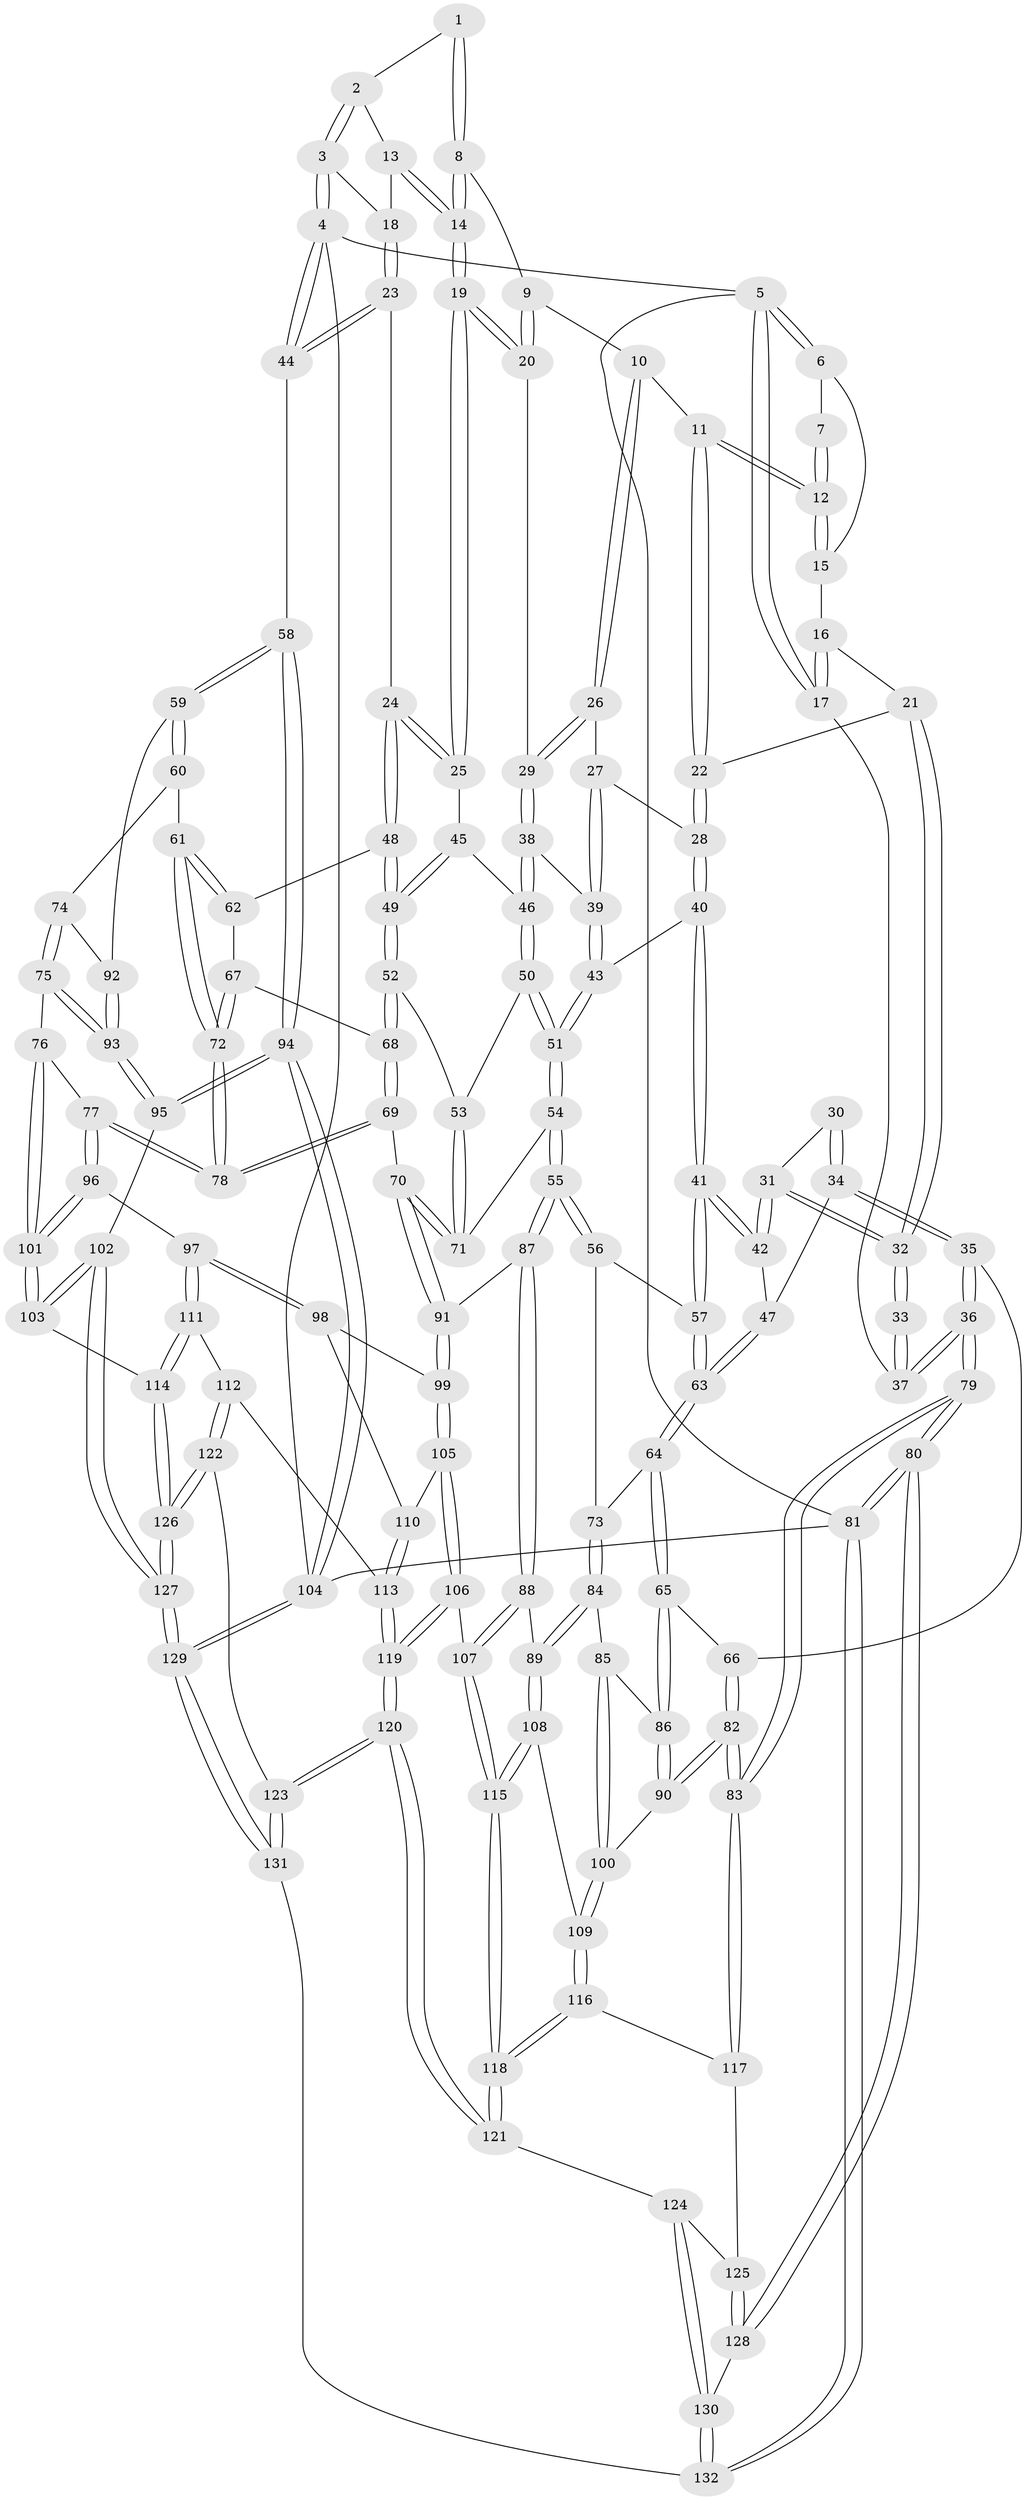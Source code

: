 // coarse degree distribution, {2: 0.0375, 3: 0.5, 4: 0.4375, 5: 0.025}
// Generated by graph-tools (version 1.1) at 2025/38/03/04/25 23:38:23]
// undirected, 132 vertices, 327 edges
graph export_dot {
  node [color=gray90,style=filled];
  1 [pos="+0.6365120412371552+0"];
  2 [pos="+0.8269007329946381+0"];
  3 [pos="+1+0"];
  4 [pos="+1+0"];
  5 [pos="+0+0"];
  6 [pos="+0.09320529786468511+0"];
  7 [pos="+0.5040900864997526+0"];
  8 [pos="+0.6392046827794267+0"];
  9 [pos="+0.5901296537420322+0.06930800926467118"];
  10 [pos="+0.43815329344437676+0.10995209780151546"];
  11 [pos="+0.41842309246636317+0.09608020775488657"];
  12 [pos="+0.4171847955790867+0.07891326518008858"];
  13 [pos="+0.8398882817427922+0.027862441949821543"];
  14 [pos="+0.7403955111484909+0.10466659637192696"];
  15 [pos="+0.2864471059578625+0.0004350243698480059"];
  16 [pos="+0.28708892942722175+0.10382808097112463"];
  17 [pos="+0+0"];
  18 [pos="+0.8771208714680729+0.09710919945938011"];
  19 [pos="+0.7463303092371935+0.19013795130618755"];
  20 [pos="+0.6088293603273249+0.1507031394132319"];
  21 [pos="+0.3012889229906137+0.1572557483471486"];
  22 [pos="+0.3115045701253778+0.15777009383666926"];
  23 [pos="+0.9084725811816293+0.1972807494378707"];
  24 [pos="+0.8125381064285319+0.23333238594125155"];
  25 [pos="+0.7542352144892644+0.20029730978633722"];
  26 [pos="+0.46202118785798574+0.15536845683675413"];
  27 [pos="+0.43202985367522767+0.2137724325327458"];
  28 [pos="+0.349445195096336+0.21650270806867944"];
  29 [pos="+0.5470849767913404+0.21497516841975103"];
  30 [pos="+0.1559795524736454+0.184006748787082"];
  31 [pos="+0.24208634667437126+0.2370415983700134"];
  32 [pos="+0.2867456988522714+0.1636166707655839"];
  33 [pos="+0.1187709032366834+0.09380935962523844"];
  34 [pos="+0.14002240982795816+0.29105954388650057"];
  35 [pos="+0.08607156515000577+0.3006198460020908"];
  36 [pos="+0+0.06863509887112404"];
  37 [pos="+0+0"];
  38 [pos="+0.5472919523330139+0.22898618693694583"];
  39 [pos="+0.43363836898593683+0.2739048470337201"];
  40 [pos="+0.37210343242386335+0.29698448142021816"];
  41 [pos="+0.35181137898853326+0.31658670512231235"];
  42 [pos="+0.23543920915471986+0.25995037884594974"];
  43 [pos="+0.4197996591076938+0.294230727543692"];
  44 [pos="+1+0.22097657991392847"];
  45 [pos="+0.6848193656455789+0.24875903388100648"];
  46 [pos="+0.5695478217774637+0.28382296768404586"];
  47 [pos="+0.19942953295918184+0.2965521743784398"];
  48 [pos="+0.8083860465602676+0.25701123757035665"];
  49 [pos="+0.6518787124745754+0.3671175375231308"];
  50 [pos="+0.5660443913165973+0.34822608868178934"];
  51 [pos="+0.5121274694044516+0.3897868350599108"];
  52 [pos="+0.6477631968192088+0.37192012452226675"];
  53 [pos="+0.6119097653710376+0.3635049971110934"];
  54 [pos="+0.4902670638368899+0.44072825161668605"];
  55 [pos="+0.46226980977119636+0.47353563574259044"];
  56 [pos="+0.37029915743612796+0.4015776473865331"];
  57 [pos="+0.3452562237594864+0.33957313903081693"];
  58 [pos="+1+0.3770435765295095"];
  59 [pos="+1+0.4195987351588388"];
  60 [pos="+0.8331786444925925+0.37972896904903214"];
  61 [pos="+0.8254007236075217+0.37523455953753326"];
  62 [pos="+0.8135505663286611+0.3441969750955685"];
  63 [pos="+0.2351211948824733+0.3856077461113296"];
  64 [pos="+0.23376367520479285+0.39296590494590194"];
  65 [pos="+0.18022267297924294+0.43908640872208676"];
  66 [pos="+0.09378179464262505+0.4103358079096369"];
  67 [pos="+0.693962139704192+0.3974982781245488"];
  68 [pos="+0.6722643439279549+0.40061729454299383"];
  69 [pos="+0.684093217723335+0.5157960419909231"];
  70 [pos="+0.6789655233875442+0.5173490704987617"];
  71 [pos="+0.6119006193745864+0.4804664856543944"];
  72 [pos="+0.7870685677557827+0.44033356616444747"];
  73 [pos="+0.2881323211139788+0.44355796538287606"];
  74 [pos="+0.892114872451297+0.5110240983086993"];
  75 [pos="+0.8411410976184531+0.5555945228841085"];
  76 [pos="+0.8216507943381898+0.5583476006935659"];
  77 [pos="+0.7593310066547165+0.5420556601261566"];
  78 [pos="+0.7585042419227124+0.5411459893365963"];
  79 [pos="+0+0.6351520820363723"];
  80 [pos="+0+1"];
  81 [pos="+0+1"];
  82 [pos="+0+0.6119268708298912"];
  83 [pos="+0+0.6350700237598"];
  84 [pos="+0.3157936243890992+0.5728614520386548"];
  85 [pos="+0.1896200192432222+0.5402021140044824"];
  86 [pos="+0.1889483145264152+0.5398921665420178"];
  87 [pos="+0.44764794561953786+0.5371198839498239"];
  88 [pos="+0.37660575223524206+0.6057633713088355"];
  89 [pos="+0.35750705586642756+0.6044260282371005"];
  90 [pos="+0.006629455434094724+0.6031935164028643"];
  91 [pos="+0.5900838816644394+0.5904206987608558"];
  92 [pos="+0.98337582950969+0.48055092628017604"];
  93 [pos="+0.9463569689250825+0.652030787595967"];
  94 [pos="+1+0.7843923229551086"];
  95 [pos="+1+0.760434711002504"];
  96 [pos="+0.7263220813855544+0.6420775707195969"];
  97 [pos="+0.6839382987876058+0.6853297926239076"];
  98 [pos="+0.6284464217746402+0.661416497493719"];
  99 [pos="+0.6014398327800571+0.6343899479927856"];
  100 [pos="+0.1877107861447408+0.6815202807395503"];
  101 [pos="+0.8300024543870431+0.7146490477456544"];
  102 [pos="+0.9125635784307555+0.7906907939722339"];
  103 [pos="+0.8581402701684211+0.7762064666716885"];
  104 [pos="+1+1"];
  105 [pos="+0.5049627412905534+0.7219894462905329"];
  106 [pos="+0.4679755937070337+0.7436320173332686"];
  107 [pos="+0.3919927145466549+0.6370030293864137"];
  108 [pos="+0.24174219756873644+0.7080937554907198"];
  109 [pos="+0.22410053023539403+0.711851262509673"];
  110 [pos="+0.5987934063006336+0.7190012143938894"];
  111 [pos="+0.7092901311387809+0.805180631153646"];
  112 [pos="+0.6425418069271494+0.8067050325011306"];
  113 [pos="+0.6188259102733628+0.8016201609246462"];
  114 [pos="+0.7140109071719973+0.8083975249146418"];
  115 [pos="+0.3088683338501851+0.8301397848291349"];
  116 [pos="+0.14359565023581033+0.8041980472659094"];
  117 [pos="+0.139844141259303+0.8068221653524685"];
  118 [pos="+0.30918086892801255+0.8316322184751928"];
  119 [pos="+0.4790614657504761+0.8116189091990644"];
  120 [pos="+0.4541493120610827+0.8691327470050034"];
  121 [pos="+0.32732995430852047+0.8638607206622638"];
  122 [pos="+0.5830211885976405+0.9353502758501215"];
  123 [pos="+0.4687864218376528+0.9101478046972278"];
  124 [pos="+0.29745335058929007+0.8943647554982617"];
  125 [pos="+0.14302188387823722+0.838080177277802"];
  126 [pos="+0.7113873194241719+1"];
  127 [pos="+0.801310345424783+1"];
  128 [pos="+0.13160511730171426+0.895085495672353"];
  129 [pos="+0.8092813269690787+1"];
  130 [pos="+0.21499821012553125+1"];
  131 [pos="+0.4157772305907198+1"];
  132 [pos="+0.21563086495039668+1"];
  1 -- 2;
  1 -- 8;
  1 -- 8;
  2 -- 3;
  2 -- 3;
  2 -- 13;
  3 -- 4;
  3 -- 4;
  3 -- 18;
  4 -- 5;
  4 -- 44;
  4 -- 44;
  4 -- 104;
  5 -- 6;
  5 -- 6;
  5 -- 17;
  5 -- 17;
  5 -- 81;
  6 -- 7;
  6 -- 15;
  7 -- 12;
  7 -- 12;
  8 -- 9;
  8 -- 14;
  8 -- 14;
  9 -- 10;
  9 -- 20;
  9 -- 20;
  10 -- 11;
  10 -- 26;
  10 -- 26;
  11 -- 12;
  11 -- 12;
  11 -- 22;
  11 -- 22;
  12 -- 15;
  12 -- 15;
  13 -- 14;
  13 -- 14;
  13 -- 18;
  14 -- 19;
  14 -- 19;
  15 -- 16;
  16 -- 17;
  16 -- 17;
  16 -- 21;
  17 -- 37;
  18 -- 23;
  18 -- 23;
  19 -- 20;
  19 -- 20;
  19 -- 25;
  19 -- 25;
  20 -- 29;
  21 -- 22;
  21 -- 32;
  21 -- 32;
  22 -- 28;
  22 -- 28;
  23 -- 24;
  23 -- 44;
  23 -- 44;
  24 -- 25;
  24 -- 25;
  24 -- 48;
  24 -- 48;
  25 -- 45;
  26 -- 27;
  26 -- 29;
  26 -- 29;
  27 -- 28;
  27 -- 39;
  27 -- 39;
  28 -- 40;
  28 -- 40;
  29 -- 38;
  29 -- 38;
  30 -- 31;
  30 -- 34;
  30 -- 34;
  31 -- 32;
  31 -- 32;
  31 -- 42;
  31 -- 42;
  32 -- 33;
  32 -- 33;
  33 -- 37;
  33 -- 37;
  34 -- 35;
  34 -- 35;
  34 -- 47;
  35 -- 36;
  35 -- 36;
  35 -- 66;
  36 -- 37;
  36 -- 37;
  36 -- 79;
  36 -- 79;
  38 -- 39;
  38 -- 46;
  38 -- 46;
  39 -- 43;
  39 -- 43;
  40 -- 41;
  40 -- 41;
  40 -- 43;
  41 -- 42;
  41 -- 42;
  41 -- 57;
  41 -- 57;
  42 -- 47;
  43 -- 51;
  43 -- 51;
  44 -- 58;
  45 -- 46;
  45 -- 49;
  45 -- 49;
  46 -- 50;
  46 -- 50;
  47 -- 63;
  47 -- 63;
  48 -- 49;
  48 -- 49;
  48 -- 62;
  49 -- 52;
  49 -- 52;
  50 -- 51;
  50 -- 51;
  50 -- 53;
  51 -- 54;
  51 -- 54;
  52 -- 53;
  52 -- 68;
  52 -- 68;
  53 -- 71;
  53 -- 71;
  54 -- 55;
  54 -- 55;
  54 -- 71;
  55 -- 56;
  55 -- 56;
  55 -- 87;
  55 -- 87;
  56 -- 57;
  56 -- 73;
  57 -- 63;
  57 -- 63;
  58 -- 59;
  58 -- 59;
  58 -- 94;
  58 -- 94;
  59 -- 60;
  59 -- 60;
  59 -- 92;
  60 -- 61;
  60 -- 74;
  61 -- 62;
  61 -- 62;
  61 -- 72;
  61 -- 72;
  62 -- 67;
  63 -- 64;
  63 -- 64;
  64 -- 65;
  64 -- 65;
  64 -- 73;
  65 -- 66;
  65 -- 86;
  65 -- 86;
  66 -- 82;
  66 -- 82;
  67 -- 68;
  67 -- 72;
  67 -- 72;
  68 -- 69;
  68 -- 69;
  69 -- 70;
  69 -- 78;
  69 -- 78;
  70 -- 71;
  70 -- 71;
  70 -- 91;
  70 -- 91;
  72 -- 78;
  72 -- 78;
  73 -- 84;
  73 -- 84;
  74 -- 75;
  74 -- 75;
  74 -- 92;
  75 -- 76;
  75 -- 93;
  75 -- 93;
  76 -- 77;
  76 -- 101;
  76 -- 101;
  77 -- 78;
  77 -- 78;
  77 -- 96;
  77 -- 96;
  79 -- 80;
  79 -- 80;
  79 -- 83;
  79 -- 83;
  80 -- 81;
  80 -- 81;
  80 -- 128;
  80 -- 128;
  81 -- 132;
  81 -- 132;
  81 -- 104;
  82 -- 83;
  82 -- 83;
  82 -- 90;
  82 -- 90;
  83 -- 117;
  83 -- 117;
  84 -- 85;
  84 -- 89;
  84 -- 89;
  85 -- 86;
  85 -- 100;
  85 -- 100;
  86 -- 90;
  86 -- 90;
  87 -- 88;
  87 -- 88;
  87 -- 91;
  88 -- 89;
  88 -- 107;
  88 -- 107;
  89 -- 108;
  89 -- 108;
  90 -- 100;
  91 -- 99;
  91 -- 99;
  92 -- 93;
  92 -- 93;
  93 -- 95;
  93 -- 95;
  94 -- 95;
  94 -- 95;
  94 -- 104;
  94 -- 104;
  95 -- 102;
  96 -- 97;
  96 -- 101;
  96 -- 101;
  97 -- 98;
  97 -- 98;
  97 -- 111;
  97 -- 111;
  98 -- 99;
  98 -- 110;
  99 -- 105;
  99 -- 105;
  100 -- 109;
  100 -- 109;
  101 -- 103;
  101 -- 103;
  102 -- 103;
  102 -- 103;
  102 -- 127;
  102 -- 127;
  103 -- 114;
  104 -- 129;
  104 -- 129;
  105 -- 106;
  105 -- 106;
  105 -- 110;
  106 -- 107;
  106 -- 119;
  106 -- 119;
  107 -- 115;
  107 -- 115;
  108 -- 109;
  108 -- 115;
  108 -- 115;
  109 -- 116;
  109 -- 116;
  110 -- 113;
  110 -- 113;
  111 -- 112;
  111 -- 114;
  111 -- 114;
  112 -- 113;
  112 -- 122;
  112 -- 122;
  113 -- 119;
  113 -- 119;
  114 -- 126;
  114 -- 126;
  115 -- 118;
  115 -- 118;
  116 -- 117;
  116 -- 118;
  116 -- 118;
  117 -- 125;
  118 -- 121;
  118 -- 121;
  119 -- 120;
  119 -- 120;
  120 -- 121;
  120 -- 121;
  120 -- 123;
  120 -- 123;
  121 -- 124;
  122 -- 123;
  122 -- 126;
  122 -- 126;
  123 -- 131;
  123 -- 131;
  124 -- 125;
  124 -- 130;
  124 -- 130;
  125 -- 128;
  125 -- 128;
  126 -- 127;
  126 -- 127;
  127 -- 129;
  127 -- 129;
  128 -- 130;
  129 -- 131;
  129 -- 131;
  130 -- 132;
  130 -- 132;
  131 -- 132;
}
